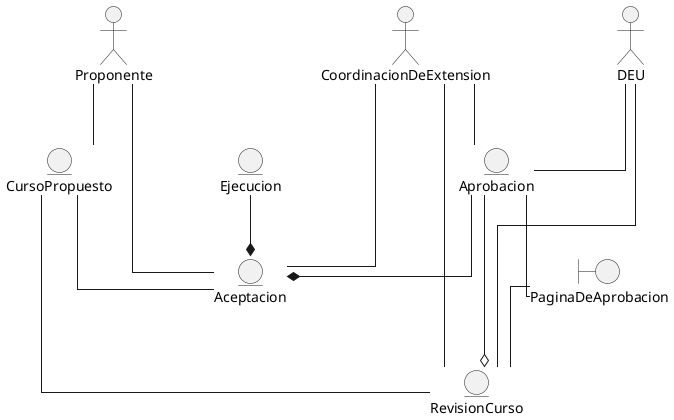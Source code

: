 'Aprobacion de curso VCM

@startuml
skinparam linetype ortho
top to bottom direction
actor     Proponente
actor     DEU
actor     CoordinacionDeExtension
entity    Aceptacion
entity    Ejecucion
entity    CursoPropuesto
entity    RevisionCurso
entity    Aprobacion
boundary  PaginaDeAprobacion

Proponente -- Aceptacion
Proponente -- CursoPropuesto

CursoPropuesto -- RevisionCurso
CursoPropuesto -- Aceptacion
Ejecucion --* Aceptacion

Aprobacion --o RevisionCurso
Aprobacion -- PaginaDeAprobacion
Aprobacion --* Aceptacion
PaginaDeAprobacion -- RevisionCurso

DEU -- RevisionCurso
DEU -- Aprobacion

CoordinacionDeExtension -- RevisionCurso
CoordinacionDeExtension -- Aprobacion
CoordinacionDeExtension -- Aceptacion

@endluml